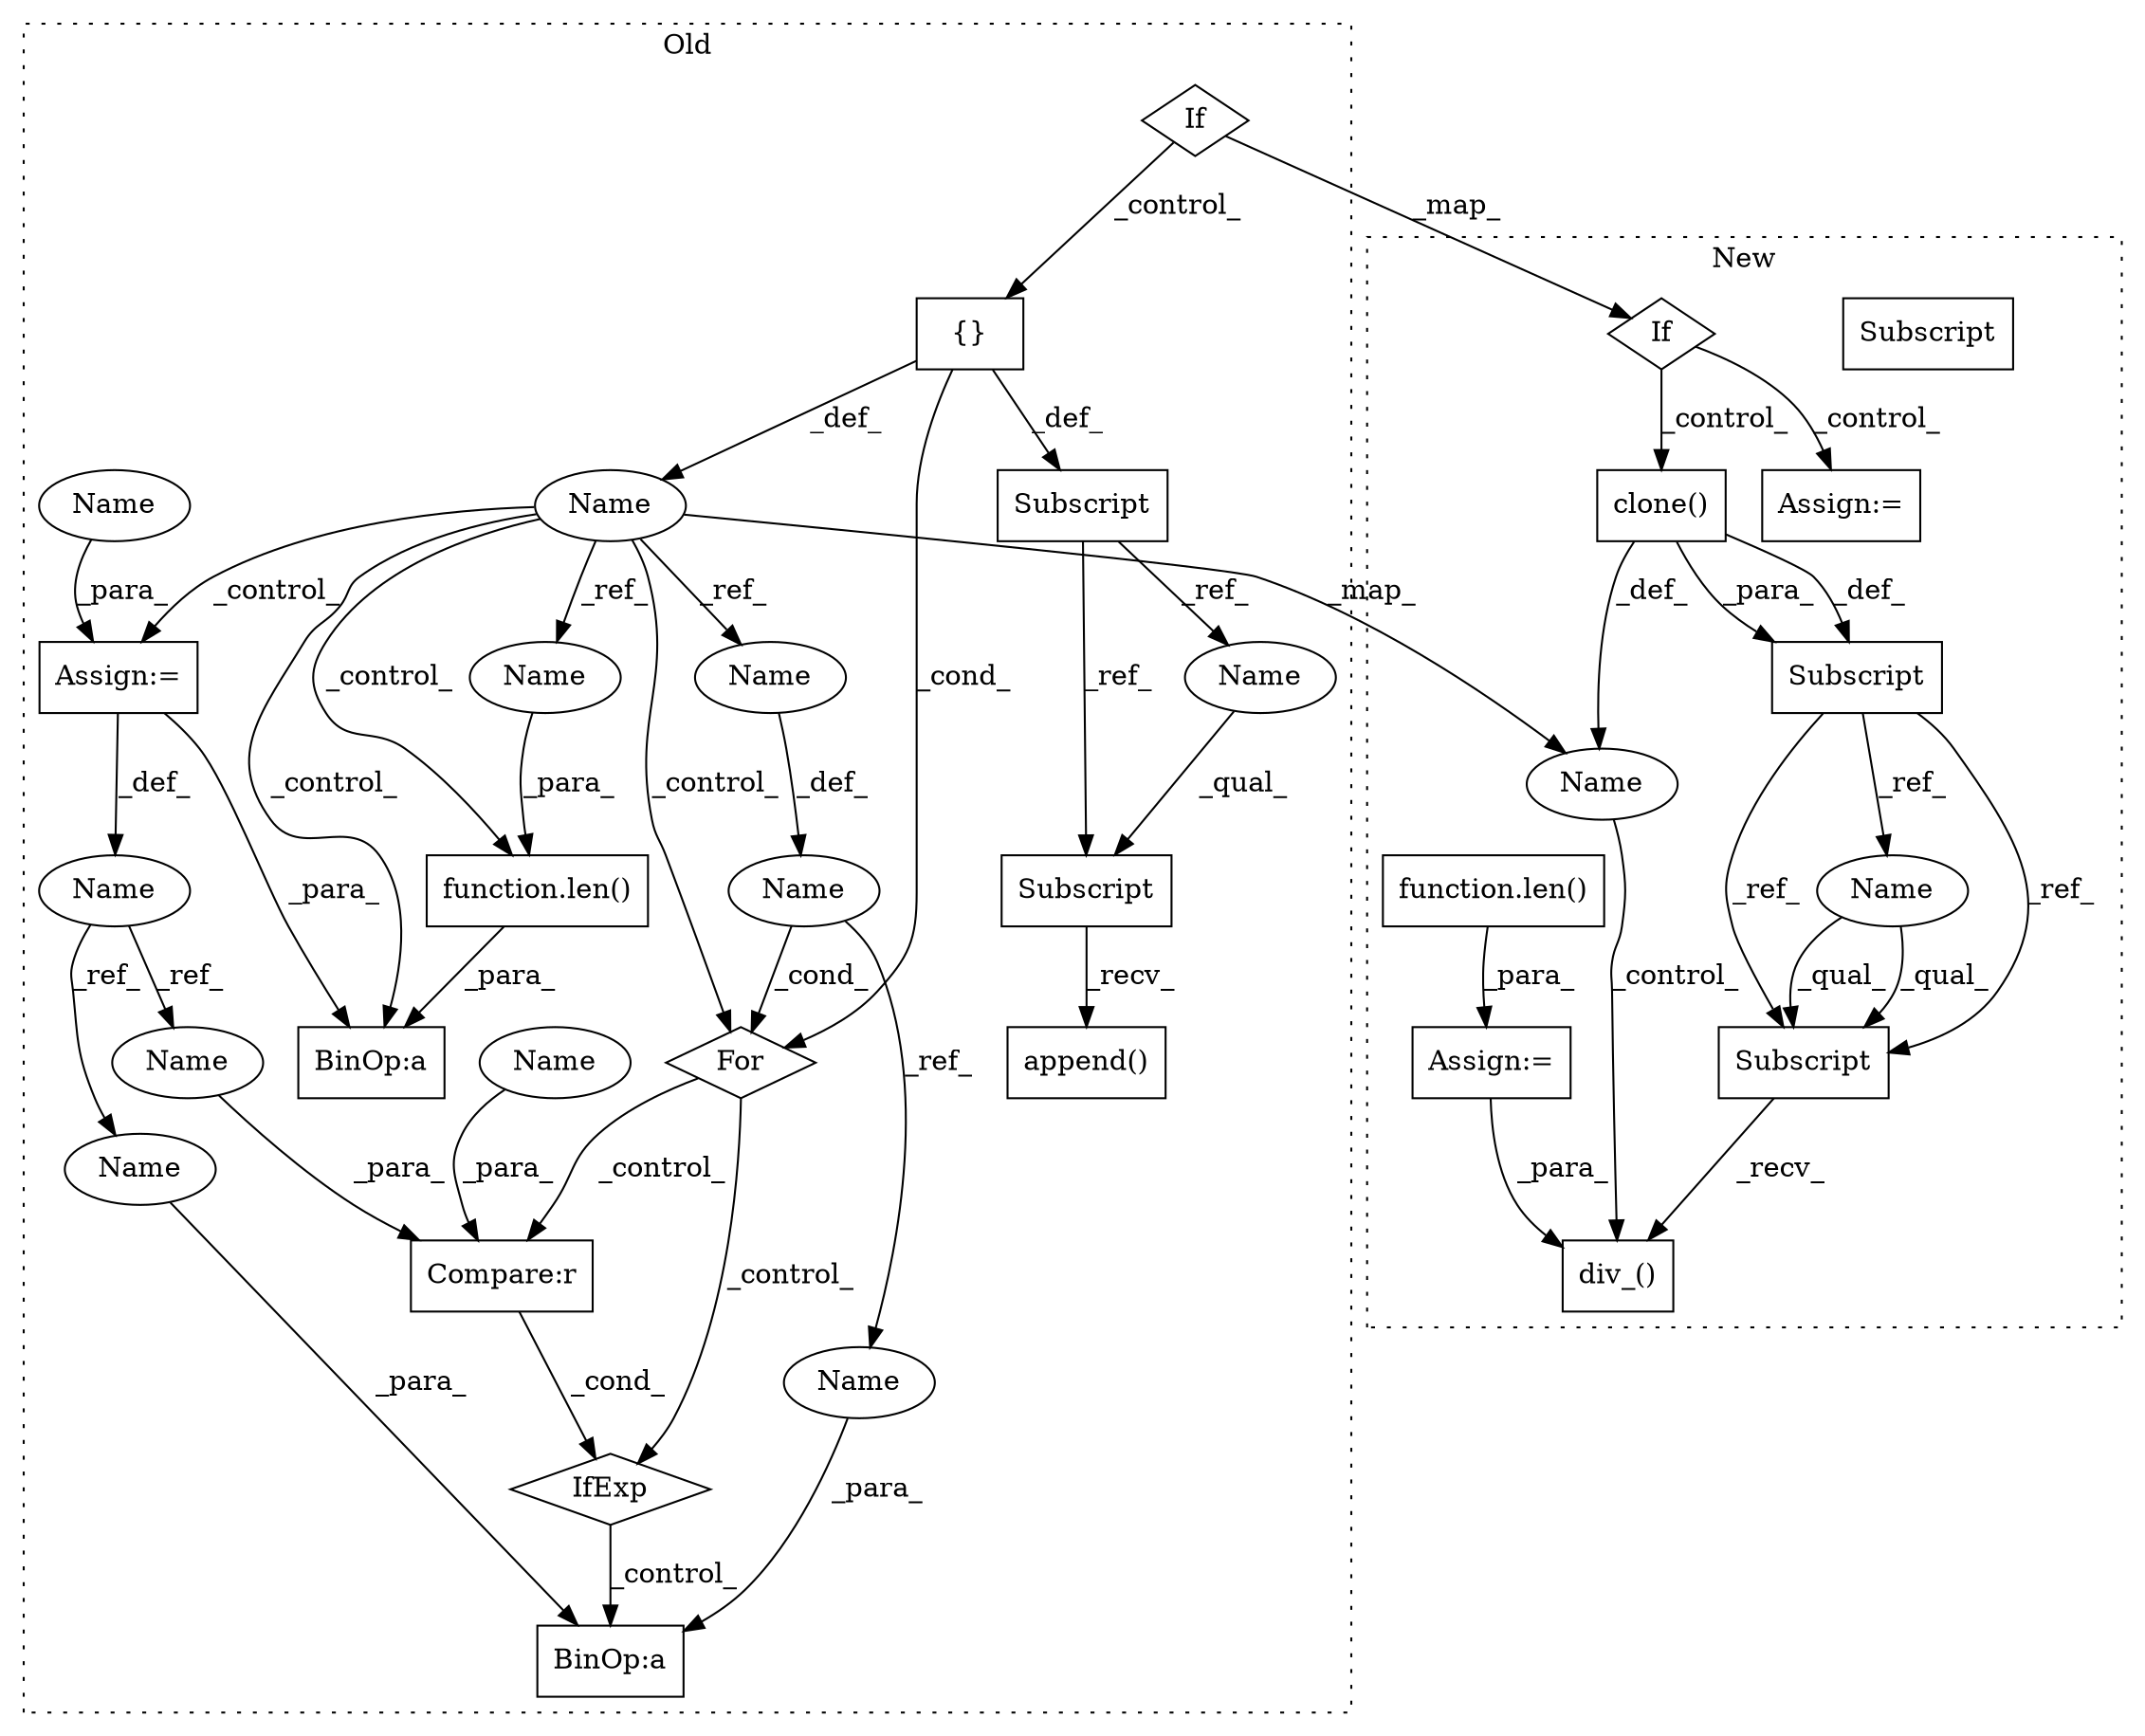 digraph G {
subgraph cluster0 {
1 [label="IfExp" a="51" s="2054,2078" l="4,6" shape="diamond"];
3 [label="BinOp:a" a="82" s="2050" l="3" shape="box"];
4 [label="Name" a="87" s="1949" l="1" shape="ellipse"];
6 [label="BinOp:a" a="82" s="2123" l="3" shape="box"];
8 [label="{}" a="59" s="1697,1697" l="2,1" shape="box"];
9 [label="Subscript" a="63" s="1680,0" l="14,0" shape="box"];
10 [label="Compare:r" a="40" s="2058" l="20" shape="box"];
11 [label="Assign:=" a="68" s="1991" l="3" shape="box"];
12 [label="append()" a="75" s="1822,1845" l="22,1" shape="box"];
13 [label="Name" a="87" s="1983" l="8" shape="ellipse"];
14 [label="Name" a="87" s="2011" l="1" shape="ellipse"];
15 [label="For" a="107" s="2007,2017" l="4,14" shape="diamond"];
19 [label="If" a="96" s="1639" l="3" shape="diamond"];
23 [label="function.len()" a="75" s="2126,2131" l="4,1" shape="box"];
26 [label="Name" a="87" s="2058" l="8" shape="ellipse"];
27 [label="Name" a="87" s="2042" l="8" shape="ellipse"];
28 [label="Name" a="87" s="2053" l="1" shape="ellipse"];
29 [label="Name" a="87" s="2016" l="1" shape="ellipse"];
30 [label="Name" a="87" s="2130" l="1" shape="ellipse"];
31 [label="Subscript" a="63" s="1822,0" l="14,0" shape="box"];
32 [label="Name" a="87" s="1822" l="11" shape="ellipse"];
33 [label="Name" a="87" s="2074" l="4" shape="ellipse"];
34 [label="Name" a="87" s="1994" l="4" shape="ellipse"];
label = "Old";
style="dotted";
}
subgraph cluster1 {
2 [label="div_()" a="75" s="2103,2137" l="24,1" shape="box"];
5 [label="Name" a="87" s="2038" l="1" shape="ellipse"];
7 [label="Subscript" a="63" s="2103,0" l="18,0" shape="box"];
16 [label="Assign:=" a="68" s="889" l="3" shape="box"];
17 [label="Subscript" a="63" s="2072,0" l="18,0" shape="box"];
18 [label="clone()" a="75" s="1837" l="9" shape="box"];
20 [label="If" a="96" s="1779" l="3" shape="diamond"];
21 [label="Assign:=" a="68" s="1972" l="4" shape="box"];
22 [label="function.len()" a="75" s="892,902" l="4,1" shape="box"];
24 [label="Subscript" a="63" s="2103,0" l="18,0" shape="box"];
25 [label="Name" a="87" s="2103" l="15" shape="ellipse"];
label = "New";
style="dotted";
}
1 -> 3 [label="_control_"];
4 -> 5 [label="_map_"];
4 -> 15 [label="_control_"];
4 -> 23 [label="_control_"];
4 -> 6 [label="_control_"];
4 -> 29 [label="_ref_"];
4 -> 11 [label="_control_"];
4 -> 30 [label="_ref_"];
5 -> 2 [label="_control_"];
8 -> 9 [label="_def_"];
8 -> 4 [label="_def_"];
8 -> 15 [label="_cond_"];
9 -> 31 [label="_ref_"];
9 -> 32 [label="_ref_"];
10 -> 1 [label="_cond_"];
11 -> 6 [label="_para_"];
11 -> 13 [label="_def_"];
13 -> 27 [label="_ref_"];
13 -> 26 [label="_ref_"];
14 -> 15 [label="_cond_"];
14 -> 28 [label="_ref_"];
15 -> 1 [label="_control_"];
15 -> 10 [label="_control_"];
16 -> 2 [label="_para_"];
17 -> 25 [label="_ref_"];
17 -> 24 [label="_ref_"];
17 -> 24 [label="_ref_"];
18 -> 17 [label="_para_"];
18 -> 17 [label="_def_"];
18 -> 5 [label="_def_"];
19 -> 8 [label="_control_"];
19 -> 20 [label="_map_"];
20 -> 21 [label="_control_"];
20 -> 18 [label="_control_"];
22 -> 16 [label="_para_"];
23 -> 6 [label="_para_"];
24 -> 2 [label="_recv_"];
25 -> 24 [label="_qual_"];
25 -> 24 [label="_qual_"];
26 -> 10 [label="_para_"];
27 -> 3 [label="_para_"];
28 -> 3 [label="_para_"];
29 -> 14 [label="_def_"];
30 -> 23 [label="_para_"];
31 -> 12 [label="_recv_"];
32 -> 31 [label="_qual_"];
33 -> 10 [label="_para_"];
34 -> 11 [label="_para_"];
}